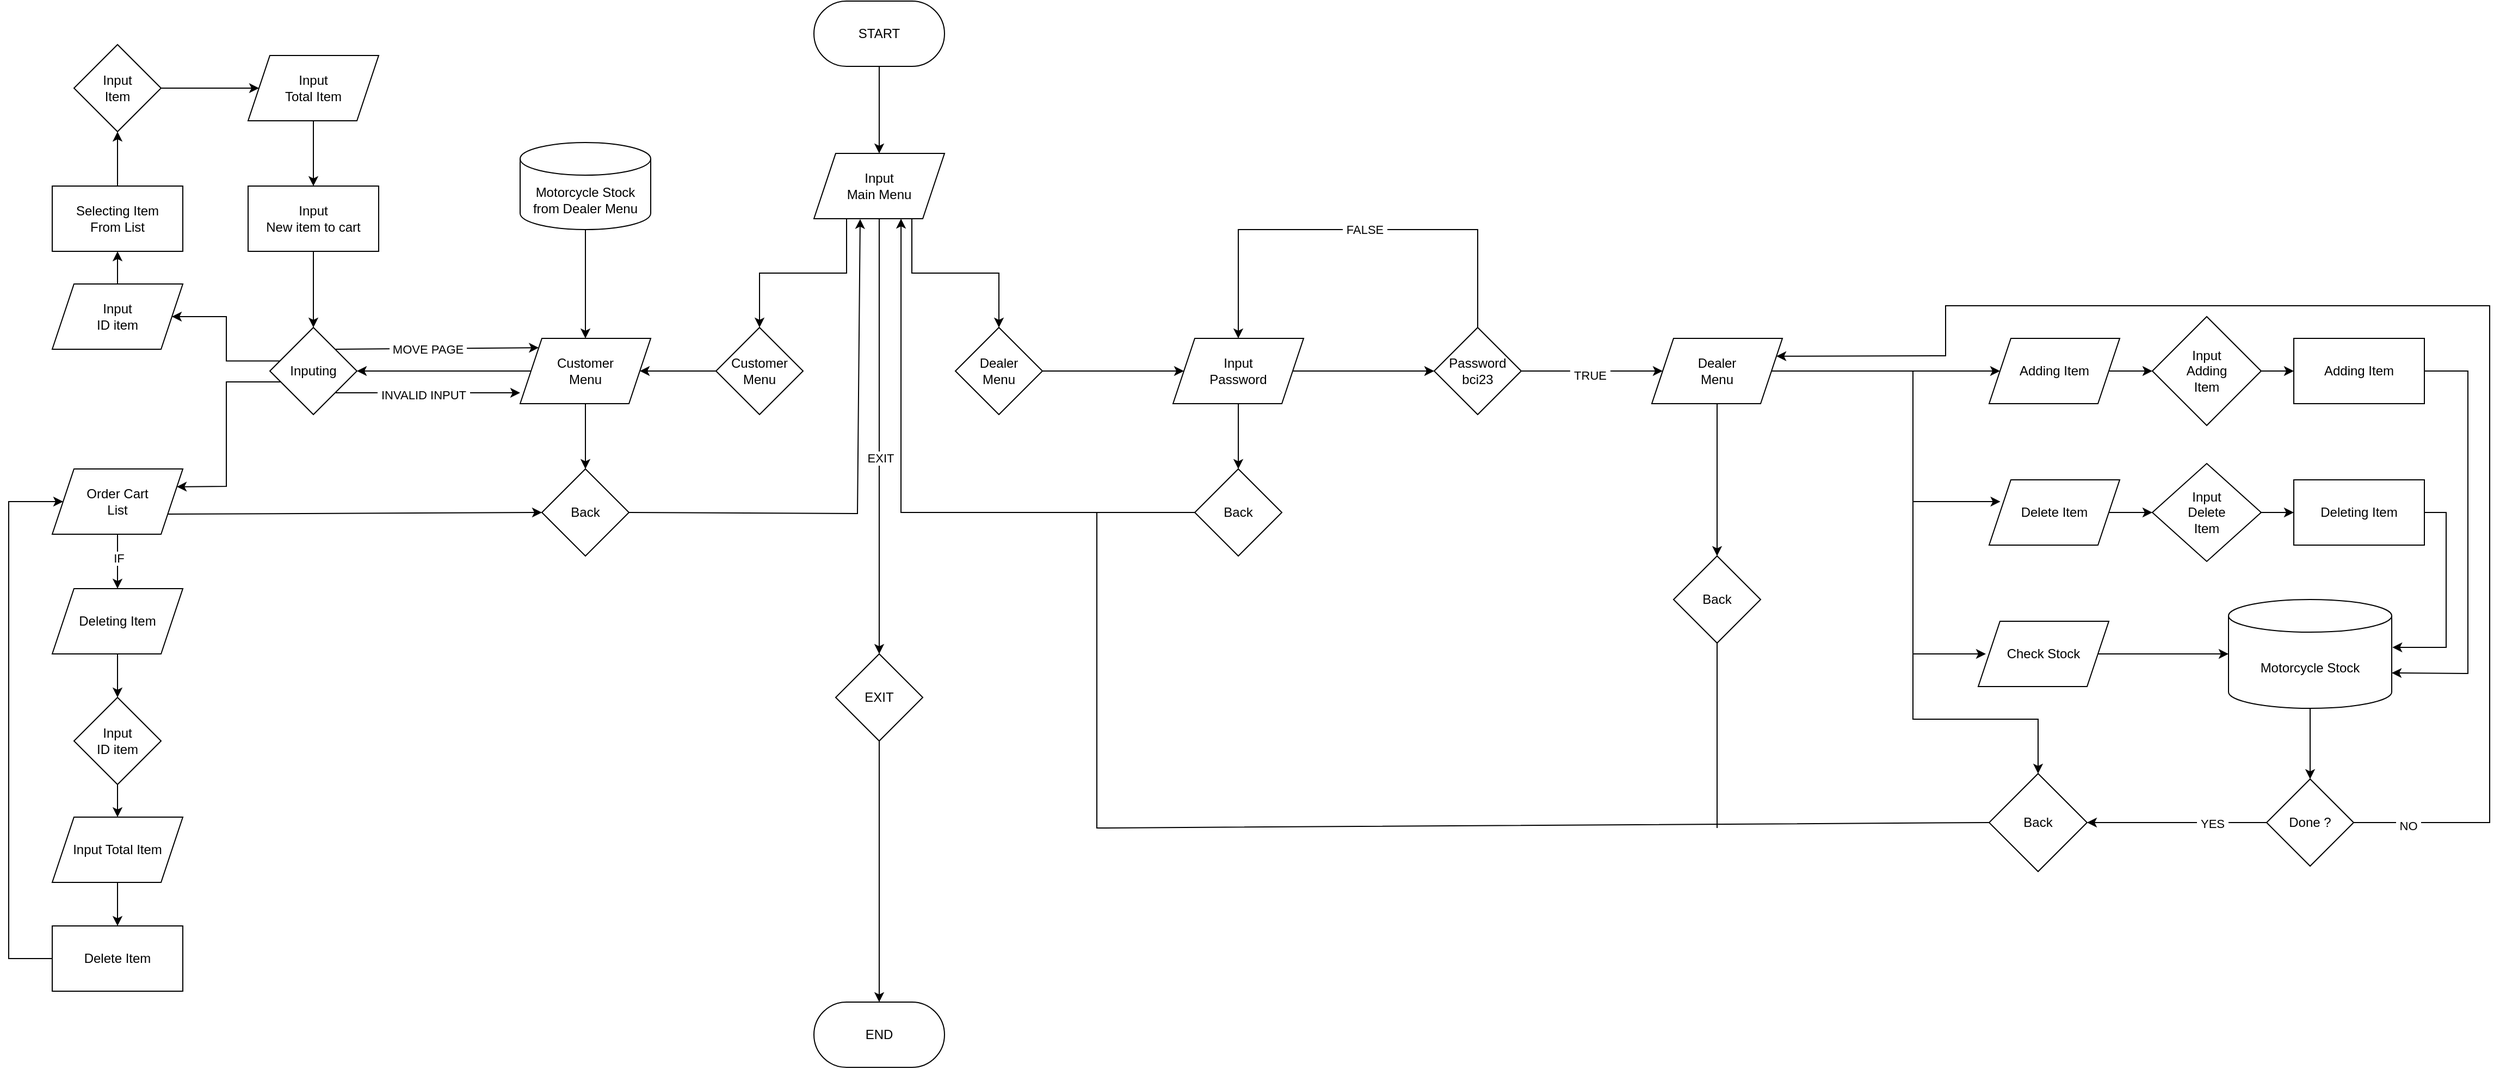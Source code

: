 <mxfile version="22.0.8" type="github">
  <diagram name="Page-1" id="TTFyOoi6ocb_klLh6llk">
    <mxGraphModel dx="1282" dy="931" grid="1" gridSize="10" guides="1" tooltips="1" connect="1" arrows="1" fold="1" page="1" pageScale="1" pageWidth="850" pageHeight="1100" math="0" shadow="0">
      <root>
        <mxCell id="0" />
        <mxCell id="1" parent="0" />
        <mxCell id="aJro_QeH7bCCLAa_SBsL-56" value="" style="edgeStyle=orthogonalEdgeStyle;rounded=0;orthogonalLoop=1;jettySize=auto;html=1;" parent="1" source="aJro_QeH7bCCLAa_SBsL-54" target="aJro_QeH7bCCLAa_SBsL-55" edge="1">
          <mxGeometry relative="1" as="geometry" />
        </mxCell>
        <mxCell id="aJro_QeH7bCCLAa_SBsL-54" value="START" style="rounded=1;whiteSpace=wrap;html=1;arcSize=50;" parent="1" vertex="1">
          <mxGeometry x="340" y="60" width="120" height="60" as="geometry" />
        </mxCell>
        <mxCell id="aJro_QeH7bCCLAa_SBsL-58" value="" style="edgeStyle=orthogonalEdgeStyle;rounded=0;orthogonalLoop=1;jettySize=auto;html=1;exitX=0.75;exitY=1;exitDx=0;exitDy=0;" parent="1" source="aJro_QeH7bCCLAa_SBsL-55" target="aJro_QeH7bCCLAa_SBsL-57" edge="1">
          <mxGeometry relative="1" as="geometry" />
        </mxCell>
        <mxCell id="aJro_QeH7bCCLAa_SBsL-63" value="" style="edgeStyle=orthogonalEdgeStyle;rounded=0;orthogonalLoop=1;jettySize=auto;html=1;" parent="1" source="aJro_QeH7bCCLAa_SBsL-55" target="aJro_QeH7bCCLAa_SBsL-62" edge="1">
          <mxGeometry relative="1" as="geometry" />
        </mxCell>
        <mxCell id="aJro_QeH7bCCLAa_SBsL-64" value="EXIT" style="edgeLabel;html=1;align=center;verticalAlign=middle;resizable=0;points=[];" parent="aJro_QeH7bCCLAa_SBsL-63" vertex="1" connectable="0">
          <mxGeometry x="0.098" y="1" relative="1" as="geometry">
            <mxPoint as="offset" />
          </mxGeometry>
        </mxCell>
        <mxCell id="aJro_QeH7bCCLAa_SBsL-55" value="Input &lt;br&gt;Main Menu" style="shape=parallelogram;perimeter=parallelogramPerimeter;whiteSpace=wrap;html=1;fixedSize=1;rounded=0;arcSize=50;" parent="1" vertex="1">
          <mxGeometry x="340" y="200" width="120" height="60" as="geometry" />
        </mxCell>
        <mxCell id="aJro_QeH7bCCLAa_SBsL-70" value="" style="edgeStyle=orthogonalEdgeStyle;rounded=0;orthogonalLoop=1;jettySize=auto;html=1;" parent="1" source="aJro_QeH7bCCLAa_SBsL-57" target="aJro_QeH7bCCLAa_SBsL-69" edge="1">
          <mxGeometry relative="1" as="geometry" />
        </mxCell>
        <mxCell id="aJro_QeH7bCCLAa_SBsL-57" value="Dealer&lt;br&gt;Menu" style="rhombus;whiteSpace=wrap;html=1;rounded=0;arcSize=50;" parent="1" vertex="1">
          <mxGeometry x="470" y="360" width="80" height="80" as="geometry" />
        </mxCell>
        <mxCell id="gvkHtP20tqY62IladQVw-4" value="" style="edgeStyle=orthogonalEdgeStyle;rounded=0;orthogonalLoop=1;jettySize=auto;html=1;" edge="1" parent="1" source="aJro_QeH7bCCLAa_SBsL-60" target="gvkHtP20tqY62IladQVw-3">
          <mxGeometry relative="1" as="geometry" />
        </mxCell>
        <mxCell id="aJro_QeH7bCCLAa_SBsL-60" value="Customer&lt;br&gt;Menu" style="rhombus;whiteSpace=wrap;html=1;rounded=0;arcSize=50;" parent="1" vertex="1">
          <mxGeometry x="250" y="360" width="80" height="80" as="geometry" />
        </mxCell>
        <mxCell id="aJro_QeH7bCCLAa_SBsL-61" value="" style="edgeStyle=orthogonalEdgeStyle;rounded=0;orthogonalLoop=1;jettySize=auto;html=1;exitX=0.25;exitY=1;exitDx=0;exitDy=0;entryX=0.5;entryY=0;entryDx=0;entryDy=0;" parent="1" source="aJro_QeH7bCCLAa_SBsL-55" target="aJro_QeH7bCCLAa_SBsL-60" edge="1">
          <mxGeometry relative="1" as="geometry">
            <mxPoint x="250" y="260" as="sourcePoint" />
            <mxPoint x="320" y="360" as="targetPoint" />
          </mxGeometry>
        </mxCell>
        <mxCell id="aJro_QeH7bCCLAa_SBsL-66" value="" style="edgeStyle=orthogonalEdgeStyle;rounded=0;orthogonalLoop=1;jettySize=auto;html=1;entryX=0.5;entryY=0;entryDx=0;entryDy=0;" parent="1" source="aJro_QeH7bCCLAa_SBsL-62" target="aJro_QeH7bCCLAa_SBsL-67" edge="1">
          <mxGeometry relative="1" as="geometry">
            <mxPoint x="400" y="730" as="targetPoint" />
          </mxGeometry>
        </mxCell>
        <mxCell id="aJro_QeH7bCCLAa_SBsL-62" value="EXIT" style="rhombus;whiteSpace=wrap;html=1;rounded=0;arcSize=50;" parent="1" vertex="1">
          <mxGeometry x="360" y="660" width="80" height="80" as="geometry" />
        </mxCell>
        <mxCell id="aJro_QeH7bCCLAa_SBsL-67" value="END" style="rounded=1;whiteSpace=wrap;html=1;arcSize=50;" parent="1" vertex="1">
          <mxGeometry x="340" y="980" width="120" height="60" as="geometry" />
        </mxCell>
        <mxCell id="aJro_QeH7bCCLAa_SBsL-72" value="" style="edgeStyle=orthogonalEdgeStyle;rounded=0;orthogonalLoop=1;jettySize=auto;html=1;" parent="1" source="aJro_QeH7bCCLAa_SBsL-69" target="aJro_QeH7bCCLAa_SBsL-71" edge="1">
          <mxGeometry relative="1" as="geometry" />
        </mxCell>
        <mxCell id="aJro_QeH7bCCLAa_SBsL-74" value="" style="edgeStyle=orthogonalEdgeStyle;rounded=0;orthogonalLoop=1;jettySize=auto;html=1;" parent="1" source="aJro_QeH7bCCLAa_SBsL-69" target="aJro_QeH7bCCLAa_SBsL-73" edge="1">
          <mxGeometry relative="1" as="geometry" />
        </mxCell>
        <mxCell id="aJro_QeH7bCCLAa_SBsL-69" value="Input&lt;br&gt;Password" style="shape=parallelogram;perimeter=parallelogramPerimeter;whiteSpace=wrap;html=1;fixedSize=1;rounded=0;arcSize=50;" parent="1" vertex="1">
          <mxGeometry x="670" y="370" width="120" height="60" as="geometry" />
        </mxCell>
        <mxCell id="aJro_QeH7bCCLAa_SBsL-76" value="" style="edgeStyle=orthogonalEdgeStyle;rounded=0;orthogonalLoop=1;jettySize=auto;html=1;" parent="1" source="aJro_QeH7bCCLAa_SBsL-71" target="aJro_QeH7bCCLAa_SBsL-75" edge="1">
          <mxGeometry relative="1" as="geometry" />
        </mxCell>
        <mxCell id="aJro_QeH7bCCLAa_SBsL-117" value="&amp;nbsp;TRUE&amp;nbsp;" style="edgeLabel;html=1;align=center;verticalAlign=middle;resizable=0;points=[];" parent="aJro_QeH7bCCLAa_SBsL-76" vertex="1" connectable="0">
          <mxGeometry x="-0.04" y="-4" relative="1" as="geometry">
            <mxPoint as="offset" />
          </mxGeometry>
        </mxCell>
        <mxCell id="aJro_QeH7bCCLAa_SBsL-71" value="Password&lt;br&gt;bci23" style="rhombus;whiteSpace=wrap;html=1;rounded=0;arcSize=50;" parent="1" vertex="1">
          <mxGeometry x="910" y="360" width="80" height="80" as="geometry" />
        </mxCell>
        <mxCell id="aJro_QeH7bCCLAa_SBsL-73" value="Back" style="rhombus;whiteSpace=wrap;html=1;rounded=0;arcSize=50;" parent="1" vertex="1">
          <mxGeometry x="690" y="490" width="80" height="80" as="geometry" />
        </mxCell>
        <mxCell id="aJro_QeH7bCCLAa_SBsL-78" value="" style="edgeStyle=orthogonalEdgeStyle;rounded=0;orthogonalLoop=1;jettySize=auto;html=1;" parent="1" source="aJro_QeH7bCCLAa_SBsL-75" target="aJro_QeH7bCCLAa_SBsL-77" edge="1">
          <mxGeometry relative="1" as="geometry" />
        </mxCell>
        <mxCell id="aJro_QeH7bCCLAa_SBsL-96" value="" style="edgeStyle=orthogonalEdgeStyle;rounded=0;orthogonalLoop=1;jettySize=auto;html=1;" parent="1" source="aJro_QeH7bCCLAa_SBsL-75" target="aJro_QeH7bCCLAa_SBsL-95" edge="1">
          <mxGeometry relative="1" as="geometry" />
        </mxCell>
        <mxCell id="aJro_QeH7bCCLAa_SBsL-75" value="Dealer&lt;br&gt;Menu" style="shape=parallelogram;perimeter=parallelogramPerimeter;whiteSpace=wrap;html=1;fixedSize=1;rounded=0;arcSize=50;" parent="1" vertex="1">
          <mxGeometry x="1110" y="370" width="120" height="60" as="geometry" />
        </mxCell>
        <mxCell id="aJro_QeH7bCCLAa_SBsL-104" value="" style="edgeStyle=orthogonalEdgeStyle;rounded=0;orthogonalLoop=1;jettySize=auto;html=1;" parent="1" source="aJro_QeH7bCCLAa_SBsL-77" target="aJro_QeH7bCCLAa_SBsL-103" edge="1">
          <mxGeometry relative="1" as="geometry" />
        </mxCell>
        <mxCell id="aJro_QeH7bCCLAa_SBsL-77" value="Adding Item" style="shape=parallelogram;perimeter=parallelogramPerimeter;whiteSpace=wrap;html=1;fixedSize=1;rounded=0;arcSize=50;" parent="1" vertex="1">
          <mxGeometry x="1420" y="370" width="120" height="60" as="geometry" />
        </mxCell>
        <mxCell id="aJro_QeH7bCCLAa_SBsL-79" value="" style="edgeStyle=orthogonalEdgeStyle;rounded=0;orthogonalLoop=1;jettySize=auto;html=1;" parent="1" edge="1">
          <mxGeometry relative="1" as="geometry">
            <mxPoint x="1350" y="400" as="sourcePoint" />
            <mxPoint x="1430.333" y="520" as="targetPoint" />
            <Array as="points">
              <mxPoint x="1350" y="520" />
            </Array>
          </mxGeometry>
        </mxCell>
        <mxCell id="aJro_QeH7bCCLAa_SBsL-102" value="" style="edgeStyle=orthogonalEdgeStyle;rounded=0;orthogonalLoop=1;jettySize=auto;html=1;" parent="1" source="aJro_QeH7bCCLAa_SBsL-80" target="aJro_QeH7bCCLAa_SBsL-101" edge="1">
          <mxGeometry relative="1" as="geometry" />
        </mxCell>
        <mxCell id="aJro_QeH7bCCLAa_SBsL-80" value="Delete Item" style="shape=parallelogram;perimeter=parallelogramPerimeter;whiteSpace=wrap;html=1;fixedSize=1;rounded=0;arcSize=50;" parent="1" vertex="1">
          <mxGeometry x="1420" y="500" width="120" height="60" as="geometry" />
        </mxCell>
        <mxCell id="aJro_QeH7bCCLAa_SBsL-82" value="" style="edgeStyle=orthogonalEdgeStyle;rounded=0;orthogonalLoop=1;jettySize=auto;html=1;entryX=0;entryY=0.5;entryDx=0;entryDy=0;" parent="1" edge="1">
          <mxGeometry relative="1" as="geometry">
            <mxPoint x="1355" y="520" as="sourcePoint" />
            <mxPoint x="1417" y="660" as="targetPoint" />
            <Array as="points">
              <mxPoint x="1350" y="520" />
              <mxPoint x="1350" y="660" />
            </Array>
          </mxGeometry>
        </mxCell>
        <mxCell id="aJro_QeH7bCCLAa_SBsL-100" value="" style="edgeStyle=orthogonalEdgeStyle;rounded=0;orthogonalLoop=1;jettySize=auto;html=1;" parent="1" source="aJro_QeH7bCCLAa_SBsL-83" target="aJro_QeH7bCCLAa_SBsL-99" edge="1">
          <mxGeometry relative="1" as="geometry" />
        </mxCell>
        <mxCell id="aJro_QeH7bCCLAa_SBsL-83" value="Check Stock" style="shape=parallelogram;perimeter=parallelogramPerimeter;whiteSpace=wrap;html=1;fixedSize=1;rounded=0;arcSize=50;" parent="1" vertex="1">
          <mxGeometry x="1410" y="630" width="120" height="60" as="geometry" />
        </mxCell>
        <mxCell id="aJro_QeH7bCCLAa_SBsL-86" value="Back" style="rhombus;whiteSpace=wrap;html=1;rounded=0;arcSize=50;" parent="1" vertex="1">
          <mxGeometry x="1420" y="770" width="90" height="90" as="geometry" />
        </mxCell>
        <mxCell id="aJro_QeH7bCCLAa_SBsL-89" value="" style="endArrow=classic;html=1;rounded=0;exitX=0;exitY=0.5;exitDx=0;exitDy=0;entryX=0.667;entryY=1;entryDx=0;entryDy=0;entryPerimeter=0;" parent="1" source="aJro_QeH7bCCLAa_SBsL-86" target="aJro_QeH7bCCLAa_SBsL-55" edge="1">
          <mxGeometry width="50" height="50" relative="1" as="geometry">
            <mxPoint x="1360" y="960" as="sourcePoint" />
            <mxPoint x="490" y="530" as="targetPoint" />
            <Array as="points">
              <mxPoint x="600" y="820" />
              <mxPoint x="600" y="530" />
              <mxPoint x="420" y="530" />
            </Array>
          </mxGeometry>
        </mxCell>
        <mxCell id="aJro_QeH7bCCLAa_SBsL-93" value="" style="endArrow=none;html=1;rounded=0;exitX=0;exitY=0.5;exitDx=0;exitDy=0;" parent="1" edge="1">
          <mxGeometry width="50" height="50" relative="1" as="geometry">
            <mxPoint x="690.0" y="530.0" as="sourcePoint" />
            <mxPoint x="600" y="530" as="targetPoint" />
          </mxGeometry>
        </mxCell>
        <mxCell id="aJro_QeH7bCCLAa_SBsL-94" value="" style="endArrow=classic;html=1;rounded=0;entryX=0.5;entryY=0;entryDx=0;entryDy=0;exitX=0.5;exitY=0;exitDx=0;exitDy=0;" parent="1" source="aJro_QeH7bCCLAa_SBsL-71" target="aJro_QeH7bCCLAa_SBsL-69" edge="1">
          <mxGeometry width="50" height="50" relative="1" as="geometry">
            <mxPoint x="930" y="320" as="sourcePoint" />
            <mxPoint x="990" y="430" as="targetPoint" />
            <Array as="points">
              <mxPoint x="950" y="270" />
              <mxPoint x="730" y="270" />
            </Array>
          </mxGeometry>
        </mxCell>
        <mxCell id="aJro_QeH7bCCLAa_SBsL-116" value="&amp;nbsp;FALSE&amp;nbsp;" style="edgeLabel;html=1;align=center;verticalAlign=middle;resizable=0;points=[];" parent="aJro_QeH7bCCLAa_SBsL-94" vertex="1" connectable="0">
          <mxGeometry x="-0.051" relative="1" as="geometry">
            <mxPoint as="offset" />
          </mxGeometry>
        </mxCell>
        <mxCell id="aJro_QeH7bCCLAa_SBsL-95" value="Back" style="rhombus;whiteSpace=wrap;html=1;rounded=0;arcSize=50;" parent="1" vertex="1">
          <mxGeometry x="1130" y="570" width="80" height="80" as="geometry" />
        </mxCell>
        <mxCell id="aJro_QeH7bCCLAa_SBsL-98" value="" style="endArrow=none;html=1;rounded=0;exitX=0.5;exitY=1;exitDx=0;exitDy=0;" parent="1" source="aJro_QeH7bCCLAa_SBsL-95" edge="1">
          <mxGeometry width="50" height="50" relative="1" as="geometry">
            <mxPoint x="1180" y="630" as="sourcePoint" />
            <mxPoint x="1170" y="820" as="targetPoint" />
          </mxGeometry>
        </mxCell>
        <mxCell id="aJro_QeH7bCCLAa_SBsL-109" value="" style="edgeStyle=orthogonalEdgeStyle;rounded=0;orthogonalLoop=1;jettySize=auto;html=1;" parent="1" source="aJro_QeH7bCCLAa_SBsL-99" target="aJro_QeH7bCCLAa_SBsL-108" edge="1">
          <mxGeometry relative="1" as="geometry" />
        </mxCell>
        <mxCell id="aJro_QeH7bCCLAa_SBsL-99" value="Motorcycle Stock" style="shape=cylinder3;whiteSpace=wrap;html=1;boundedLbl=1;backgroundOutline=1;size=15;" parent="1" vertex="1">
          <mxGeometry x="1640" y="610" width="150" height="100" as="geometry" />
        </mxCell>
        <mxCell id="gvkHtP20tqY62IladQVw-67" value="" style="edgeStyle=orthogonalEdgeStyle;rounded=0;orthogonalLoop=1;jettySize=auto;html=1;" edge="1" parent="1" source="aJro_QeH7bCCLAa_SBsL-101" target="gvkHtP20tqY62IladQVw-66">
          <mxGeometry relative="1" as="geometry" />
        </mxCell>
        <mxCell id="aJro_QeH7bCCLAa_SBsL-101" value="Input&lt;br&gt;Delete&lt;br&gt;Item" style="rhombus;whiteSpace=wrap;html=1;rounded=0;arcSize=50;" parent="1" vertex="1">
          <mxGeometry x="1570" y="485" width="100" height="90" as="geometry" />
        </mxCell>
        <mxCell id="gvkHtP20tqY62IladQVw-65" value="" style="edgeStyle=orthogonalEdgeStyle;rounded=0;orthogonalLoop=1;jettySize=auto;html=1;" edge="1" parent="1" source="aJro_QeH7bCCLAa_SBsL-103" target="gvkHtP20tqY62IladQVw-64">
          <mxGeometry relative="1" as="geometry" />
        </mxCell>
        <mxCell id="aJro_QeH7bCCLAa_SBsL-103" value="Input&lt;br&gt;Adding&lt;br&gt;Item" style="rhombus;whiteSpace=wrap;html=1;rounded=0;arcSize=50;" parent="1" vertex="1">
          <mxGeometry x="1570" y="350" width="100" height="100" as="geometry" />
        </mxCell>
        <mxCell id="aJro_QeH7bCCLAa_SBsL-105" value="" style="endArrow=classic;html=1;rounded=0;entryX=1.004;entryY=0.44;entryDx=0;entryDy=0;entryPerimeter=0;" parent="1" target="aJro_QeH7bCCLAa_SBsL-99" edge="1">
          <mxGeometry width="50" height="50" relative="1" as="geometry">
            <mxPoint x="1810" y="530" as="sourcePoint" />
            <mxPoint x="1650" y="670" as="targetPoint" />
            <Array as="points">
              <mxPoint x="1840" y="530" />
              <mxPoint x="1840" y="654" />
            </Array>
          </mxGeometry>
        </mxCell>
        <mxCell id="aJro_QeH7bCCLAa_SBsL-106" value="" style="endArrow=classic;html=1;rounded=0;entryX=1;entryY=0;entryDx=0;entryDy=67.5;entryPerimeter=0;" parent="1" target="aJro_QeH7bCCLAa_SBsL-99" edge="1">
          <mxGeometry width="50" height="50" relative="1" as="geometry">
            <mxPoint x="1800" y="400" as="sourcePoint" />
            <mxPoint x="1650" y="500" as="targetPoint" />
            <Array as="points">
              <mxPoint x="1860" y="400" />
              <mxPoint x="1860" y="678" />
            </Array>
          </mxGeometry>
        </mxCell>
        <mxCell id="aJro_QeH7bCCLAa_SBsL-108" value="Done ?" style="rhombus;whiteSpace=wrap;html=1;" parent="1" vertex="1">
          <mxGeometry x="1675" y="775" width="80" height="80" as="geometry" />
        </mxCell>
        <mxCell id="aJro_QeH7bCCLAa_SBsL-110" value="" style="endArrow=classic;html=1;rounded=0;exitX=0;exitY=0.5;exitDx=0;exitDy=0;entryX=1;entryY=0.5;entryDx=0;entryDy=0;" parent="1" source="aJro_QeH7bCCLAa_SBsL-108" target="aJro_QeH7bCCLAa_SBsL-86" edge="1">
          <mxGeometry width="50" height="50" relative="1" as="geometry">
            <mxPoint x="1540" y="730" as="sourcePoint" />
            <mxPoint x="1590" y="680" as="targetPoint" />
          </mxGeometry>
        </mxCell>
        <mxCell id="aJro_QeH7bCCLAa_SBsL-112" value="&amp;nbsp;YES&amp;nbsp;" style="edgeLabel;html=1;align=center;verticalAlign=middle;resizable=0;points=[];" parent="aJro_QeH7bCCLAa_SBsL-110" vertex="1" connectable="0">
          <mxGeometry x="-0.386" y="1" relative="1" as="geometry">
            <mxPoint as="offset" />
          </mxGeometry>
        </mxCell>
        <mxCell id="aJro_QeH7bCCLAa_SBsL-111" value="" style="endArrow=classic;html=1;rounded=0;exitX=1;exitY=0.5;exitDx=0;exitDy=0;entryX=1;entryY=0.25;entryDx=0;entryDy=0;" parent="1" source="aJro_QeH7bCCLAa_SBsL-108" target="aJro_QeH7bCCLAa_SBsL-75" edge="1">
          <mxGeometry width="50" height="50" relative="1" as="geometry">
            <mxPoint x="1540" y="800" as="sourcePoint" />
            <mxPoint x="1350" y="660" as="targetPoint" />
            <Array as="points">
              <mxPoint x="1880" y="815" />
              <mxPoint x="1880" y="540" />
              <mxPoint x="1880" y="340" />
              <mxPoint x="1380" y="340" />
              <mxPoint x="1380" y="386" />
            </Array>
          </mxGeometry>
        </mxCell>
        <mxCell id="aJro_QeH7bCCLAa_SBsL-113" value="&amp;nbsp;NO&amp;nbsp;" style="edgeLabel;html=1;align=center;verticalAlign=middle;resizable=0;points=[];" parent="aJro_QeH7bCCLAa_SBsL-111" vertex="1" connectable="0">
          <mxGeometry x="-0.922" y="-3" relative="1" as="geometry">
            <mxPoint x="-1" as="offset" />
          </mxGeometry>
        </mxCell>
        <mxCell id="aJro_QeH7bCCLAa_SBsL-115" value="" style="endArrow=classic;html=1;rounded=0;entryX=0.5;entryY=0;entryDx=0;entryDy=0;" parent="1" target="aJro_QeH7bCCLAa_SBsL-86" edge="1">
          <mxGeometry width="50" height="50" relative="1" as="geometry">
            <mxPoint x="1350" y="660" as="sourcePoint" />
            <mxPoint x="1430" y="720" as="targetPoint" />
            <Array as="points">
              <mxPoint x="1350" y="720" />
              <mxPoint x="1465" y="720" />
            </Array>
          </mxGeometry>
        </mxCell>
        <mxCell id="O64N6z16AU5bcQKgbelZ-3" value="" style="endArrow=classic;html=1;rounded=0;exitX=1;exitY=0.5;exitDx=0;exitDy=0;entryX=0.354;entryY=0.989;entryDx=0;entryDy=0;entryPerimeter=0;" parent="1" edge="1" source="gvkHtP20tqY62IladQVw-42">
          <mxGeometry width="50" height="50" relative="1" as="geometry">
            <mxPoint x="330" y="531.0" as="sourcePoint" />
            <mxPoint x="382.48" y="260.34" as="targetPoint" />
            <Array as="points">
              <mxPoint x="380" y="531" />
            </Array>
          </mxGeometry>
        </mxCell>
        <mxCell id="gvkHtP20tqY62IladQVw-6" value="" style="edgeStyle=orthogonalEdgeStyle;rounded=0;orthogonalLoop=1;jettySize=auto;html=1;entryX=1;entryY=0.5;entryDx=0;entryDy=0;" edge="1" parent="1" source="gvkHtP20tqY62IladQVw-3" target="gvkHtP20tqY62IladQVw-24">
          <mxGeometry relative="1" as="geometry">
            <mxPoint x="-30" y="400" as="targetPoint" />
          </mxGeometry>
        </mxCell>
        <mxCell id="gvkHtP20tqY62IladQVw-45" value="" style="edgeStyle=orthogonalEdgeStyle;rounded=0;orthogonalLoop=1;jettySize=auto;html=1;" edge="1" parent="1" source="gvkHtP20tqY62IladQVw-3" target="gvkHtP20tqY62IladQVw-42">
          <mxGeometry relative="1" as="geometry" />
        </mxCell>
        <mxCell id="gvkHtP20tqY62IladQVw-3" value="Customer &lt;br&gt;Menu" style="shape=parallelogram;perimeter=parallelogramPerimeter;whiteSpace=wrap;html=1;fixedSize=1;rounded=0;arcSize=50;" vertex="1" parent="1">
          <mxGeometry x="70" y="370" width="120" height="60" as="geometry" />
        </mxCell>
        <mxCell id="gvkHtP20tqY62IladQVw-8" value="" style="edgeStyle=orthogonalEdgeStyle;rounded=0;orthogonalLoop=1;jettySize=auto;html=1;" edge="1" parent="1" source="gvkHtP20tqY62IladQVw-7" target="gvkHtP20tqY62IladQVw-3">
          <mxGeometry relative="1" as="geometry" />
        </mxCell>
        <mxCell id="gvkHtP20tqY62IladQVw-7" value="Motorcycle Stock&lt;br&gt;from Dealer Menu" style="shape=cylinder3;whiteSpace=wrap;html=1;boundedLbl=1;backgroundOutline=1;size=15;" vertex="1" parent="1">
          <mxGeometry x="70" y="190" width="120" height="80" as="geometry" />
        </mxCell>
        <mxCell id="gvkHtP20tqY62IladQVw-32" value="" style="edgeStyle=orthogonalEdgeStyle;rounded=0;orthogonalLoop=1;jettySize=auto;html=1;exitX=0.123;exitY=0.385;exitDx=0;exitDy=0;exitPerimeter=0;" edge="1" parent="1" source="gvkHtP20tqY62IladQVw-24" target="gvkHtP20tqY62IladQVw-48">
          <mxGeometry relative="1" as="geometry">
            <mxPoint x="-230" y="400" as="targetPoint" />
          </mxGeometry>
        </mxCell>
        <mxCell id="gvkHtP20tqY62IladQVw-24" value="Inputing" style="rhombus;whiteSpace=wrap;html=1;" vertex="1" parent="1">
          <mxGeometry x="-160" y="360" width="80" height="80" as="geometry" />
        </mxCell>
        <mxCell id="gvkHtP20tqY62IladQVw-26" value="" style="endArrow=classic;html=1;rounded=0;exitX=0.75;exitY=0.75;exitDx=0;exitDy=0;exitPerimeter=0;" edge="1" parent="1" source="gvkHtP20tqY62IladQVw-24">
          <mxGeometry width="50" height="50" relative="1" as="geometry">
            <mxPoint x="-90.4" y="420.24" as="sourcePoint" />
            <mxPoint x="70" y="420" as="targetPoint" />
          </mxGeometry>
        </mxCell>
        <mxCell id="gvkHtP20tqY62IladQVw-30" value="&amp;nbsp;INVALID INPUT&amp;nbsp;" style="edgeLabel;html=1;align=center;verticalAlign=middle;resizable=0;points=[];" vertex="1" connectable="0" parent="gvkHtP20tqY62IladQVw-26">
          <mxGeometry x="-0.055" y="-2" relative="1" as="geometry">
            <mxPoint as="offset" />
          </mxGeometry>
        </mxCell>
        <mxCell id="gvkHtP20tqY62IladQVw-27" value="" style="endArrow=classic;html=1;rounded=0;exitX=1;exitY=0;exitDx=0;exitDy=0;entryX=0;entryY=0;entryDx=0;entryDy=0;" edge="1" parent="1" source="gvkHtP20tqY62IladQVw-24" target="gvkHtP20tqY62IladQVw-3">
          <mxGeometry width="50" height="50" relative="1" as="geometry">
            <mxPoint x="-92" y="377" as="sourcePoint" />
            <mxPoint x="70.72" y="377.28" as="targetPoint" />
          </mxGeometry>
        </mxCell>
        <mxCell id="gvkHtP20tqY62IladQVw-28" value="&amp;nbsp;MOVE PAGE&amp;nbsp;" style="edgeLabel;html=1;align=center;verticalAlign=middle;resizable=0;points=[];" vertex="1" connectable="0" parent="gvkHtP20tqY62IladQVw-27">
          <mxGeometry x="-0.093" relative="1" as="geometry">
            <mxPoint as="offset" />
          </mxGeometry>
        </mxCell>
        <mxCell id="gvkHtP20tqY62IladQVw-34" value="" style="edgeStyle=orthogonalEdgeStyle;rounded=0;orthogonalLoop=1;jettySize=auto;html=1;" edge="1" parent="1" source="gvkHtP20tqY62IladQVw-31" target="gvkHtP20tqY62IladQVw-33">
          <mxGeometry relative="1" as="geometry" />
        </mxCell>
        <mxCell id="gvkHtP20tqY62IladQVw-31" value="Selecting Item&lt;br&gt;From List" style="rounded=1;whiteSpace=wrap;html=1;arcSize=0;" vertex="1" parent="1">
          <mxGeometry x="-360" y="230" width="120" height="60" as="geometry" />
        </mxCell>
        <mxCell id="gvkHtP20tqY62IladQVw-38" value="" style="edgeStyle=orthogonalEdgeStyle;rounded=0;orthogonalLoop=1;jettySize=auto;html=1;" edge="1" parent="1" source="gvkHtP20tqY62IladQVw-33" target="gvkHtP20tqY62IladQVw-37">
          <mxGeometry relative="1" as="geometry" />
        </mxCell>
        <mxCell id="gvkHtP20tqY62IladQVw-33" value="Input &lt;br&gt;Item" style="rhombus;whiteSpace=wrap;html=1;rounded=1;arcSize=0;" vertex="1" parent="1">
          <mxGeometry x="-340" y="100" width="80" height="80" as="geometry" />
        </mxCell>
        <mxCell id="gvkHtP20tqY62IladQVw-40" value="" style="edgeStyle=orthogonalEdgeStyle;rounded=0;orthogonalLoop=1;jettySize=auto;html=1;" edge="1" parent="1" source="gvkHtP20tqY62IladQVw-37" target="gvkHtP20tqY62IladQVw-39">
          <mxGeometry relative="1" as="geometry" />
        </mxCell>
        <mxCell id="gvkHtP20tqY62IladQVw-37" value="Input &lt;br&gt;Total Item" style="shape=parallelogram;perimeter=parallelogramPerimeter;whiteSpace=wrap;html=1;fixedSize=1;rounded=1;arcSize=0;" vertex="1" parent="1">
          <mxGeometry x="-180" y="110" width="120" height="60" as="geometry" />
        </mxCell>
        <mxCell id="gvkHtP20tqY62IladQVw-47" style="edgeStyle=orthogonalEdgeStyle;rounded=0;orthogonalLoop=1;jettySize=auto;html=1;exitX=0.5;exitY=1;exitDx=0;exitDy=0;entryX=0.5;entryY=0;entryDx=0;entryDy=0;" edge="1" parent="1" source="gvkHtP20tqY62IladQVw-39" target="gvkHtP20tqY62IladQVw-24">
          <mxGeometry relative="1" as="geometry" />
        </mxCell>
        <mxCell id="gvkHtP20tqY62IladQVw-39" value="Input &lt;br&gt;New item to cart" style="rounded=1;whiteSpace=wrap;html=1;arcSize=0;" vertex="1" parent="1">
          <mxGeometry x="-180" y="230" width="120" height="60" as="geometry" />
        </mxCell>
        <mxCell id="gvkHtP20tqY62IladQVw-42" value="Back" style="rhombus;whiteSpace=wrap;html=1;rounded=0;arcSize=50;" vertex="1" parent="1">
          <mxGeometry x="90" y="490" width="80" height="80" as="geometry" />
        </mxCell>
        <mxCell id="gvkHtP20tqY62IladQVw-49" value="" style="edgeStyle=orthogonalEdgeStyle;rounded=0;orthogonalLoop=1;jettySize=auto;html=1;" edge="1" parent="1" source="gvkHtP20tqY62IladQVw-48" target="gvkHtP20tqY62IladQVw-31">
          <mxGeometry relative="1" as="geometry" />
        </mxCell>
        <mxCell id="gvkHtP20tqY62IladQVw-48" value="Input&lt;br&gt;ID item" style="shape=parallelogram;perimeter=parallelogramPerimeter;whiteSpace=wrap;html=1;fixedSize=1;" vertex="1" parent="1">
          <mxGeometry x="-360" y="320" width="120" height="60" as="geometry" />
        </mxCell>
        <mxCell id="gvkHtP20tqY62IladQVw-55" value="" style="edgeStyle=orthogonalEdgeStyle;rounded=0;orthogonalLoop=1;jettySize=auto;html=1;" edge="1" parent="1" source="gvkHtP20tqY62IladQVw-50" target="gvkHtP20tqY62IladQVw-54">
          <mxGeometry relative="1" as="geometry" />
        </mxCell>
        <mxCell id="gvkHtP20tqY62IladQVw-58" value="&amp;nbsp;IF&amp;nbsp;" style="edgeLabel;html=1;align=center;verticalAlign=middle;resizable=0;points=[];" vertex="1" connectable="0" parent="gvkHtP20tqY62IladQVw-55">
          <mxGeometry x="-0.191" y="1" relative="1" as="geometry">
            <mxPoint y="2" as="offset" />
          </mxGeometry>
        </mxCell>
        <mxCell id="gvkHtP20tqY62IladQVw-50" value="Order Cart&lt;br&gt;List" style="shape=parallelogram;perimeter=parallelogramPerimeter;whiteSpace=wrap;html=1;fixedSize=1;" vertex="1" parent="1">
          <mxGeometry x="-360" y="490" width="120" height="60" as="geometry" />
        </mxCell>
        <mxCell id="gvkHtP20tqY62IladQVw-51" value="" style="endArrow=classic;html=1;rounded=0;entryX=1;entryY=0.25;entryDx=0;entryDy=0;" edge="1" parent="1" target="gvkHtP20tqY62IladQVw-50">
          <mxGeometry width="50" height="50" relative="1" as="geometry">
            <mxPoint x="-150" y="410" as="sourcePoint" />
            <mxPoint x="-240" y="330" as="targetPoint" />
            <Array as="points">
              <mxPoint x="-200" y="410" />
              <mxPoint x="-200" y="506" />
            </Array>
          </mxGeometry>
        </mxCell>
        <mxCell id="gvkHtP20tqY62IladQVw-53" value="" style="endArrow=classic;html=1;rounded=0;exitX=1;exitY=0.75;exitDx=0;exitDy=0;entryX=0;entryY=0.5;entryDx=0;entryDy=0;" edge="1" parent="1" source="gvkHtP20tqY62IladQVw-50" target="gvkHtP20tqY62IladQVw-42">
          <mxGeometry width="50" height="50" relative="1" as="geometry">
            <mxPoint x="-260" y="410" as="sourcePoint" />
            <mxPoint x="-210" y="360" as="targetPoint" />
          </mxGeometry>
        </mxCell>
        <mxCell id="gvkHtP20tqY62IladQVw-57" value="" style="edgeStyle=orthogonalEdgeStyle;rounded=0;orthogonalLoop=1;jettySize=auto;html=1;" edge="1" parent="1" source="gvkHtP20tqY62IladQVw-54" target="gvkHtP20tqY62IladQVw-56">
          <mxGeometry relative="1" as="geometry" />
        </mxCell>
        <mxCell id="gvkHtP20tqY62IladQVw-54" value="Deleting Item" style="shape=parallelogram;perimeter=parallelogramPerimeter;whiteSpace=wrap;html=1;fixedSize=1;" vertex="1" parent="1">
          <mxGeometry x="-360" y="600" width="120" height="60" as="geometry" />
        </mxCell>
        <mxCell id="gvkHtP20tqY62IladQVw-60" value="" style="edgeStyle=orthogonalEdgeStyle;rounded=0;orthogonalLoop=1;jettySize=auto;html=1;" edge="1" parent="1" source="gvkHtP20tqY62IladQVw-56" target="gvkHtP20tqY62IladQVw-59">
          <mxGeometry relative="1" as="geometry" />
        </mxCell>
        <mxCell id="gvkHtP20tqY62IladQVw-56" value="Input&lt;br&gt;ID item" style="rhombus;whiteSpace=wrap;html=1;" vertex="1" parent="1">
          <mxGeometry x="-340" y="700" width="80" height="80" as="geometry" />
        </mxCell>
        <mxCell id="gvkHtP20tqY62IladQVw-62" value="" style="edgeStyle=orthogonalEdgeStyle;rounded=0;orthogonalLoop=1;jettySize=auto;html=1;" edge="1" parent="1" source="gvkHtP20tqY62IladQVw-59" target="gvkHtP20tqY62IladQVw-61">
          <mxGeometry relative="1" as="geometry" />
        </mxCell>
        <mxCell id="gvkHtP20tqY62IladQVw-59" value="Input Total Item" style="shape=parallelogram;perimeter=parallelogramPerimeter;whiteSpace=wrap;html=1;fixedSize=1;" vertex="1" parent="1">
          <mxGeometry x="-360" y="810" width="120" height="60" as="geometry" />
        </mxCell>
        <mxCell id="gvkHtP20tqY62IladQVw-61" value="Delete Item" style="whiteSpace=wrap;html=1;" vertex="1" parent="1">
          <mxGeometry x="-360" y="910" width="120" height="60" as="geometry" />
        </mxCell>
        <mxCell id="gvkHtP20tqY62IladQVw-63" value="" style="endArrow=classic;html=1;rounded=0;exitX=0;exitY=0.5;exitDx=0;exitDy=0;entryX=0;entryY=0.5;entryDx=0;entryDy=0;" edge="1" parent="1" source="gvkHtP20tqY62IladQVw-61" target="gvkHtP20tqY62IladQVw-50">
          <mxGeometry width="50" height="50" relative="1" as="geometry">
            <mxPoint x="-380" y="790" as="sourcePoint" />
            <mxPoint x="-330" y="740" as="targetPoint" />
            <Array as="points">
              <mxPoint x="-400" y="940" />
              <mxPoint x="-400" y="520" />
            </Array>
          </mxGeometry>
        </mxCell>
        <mxCell id="gvkHtP20tqY62IladQVw-64" value="Adding Item" style="rounded=0;whiteSpace=wrap;html=1;" vertex="1" parent="1">
          <mxGeometry x="1700" y="370" width="120" height="60" as="geometry" />
        </mxCell>
        <mxCell id="gvkHtP20tqY62IladQVw-66" value="Deleting Item" style="whiteSpace=wrap;html=1;rounded=0;arcSize=50;" vertex="1" parent="1">
          <mxGeometry x="1700" y="500" width="120" height="60" as="geometry" />
        </mxCell>
      </root>
    </mxGraphModel>
  </diagram>
</mxfile>
